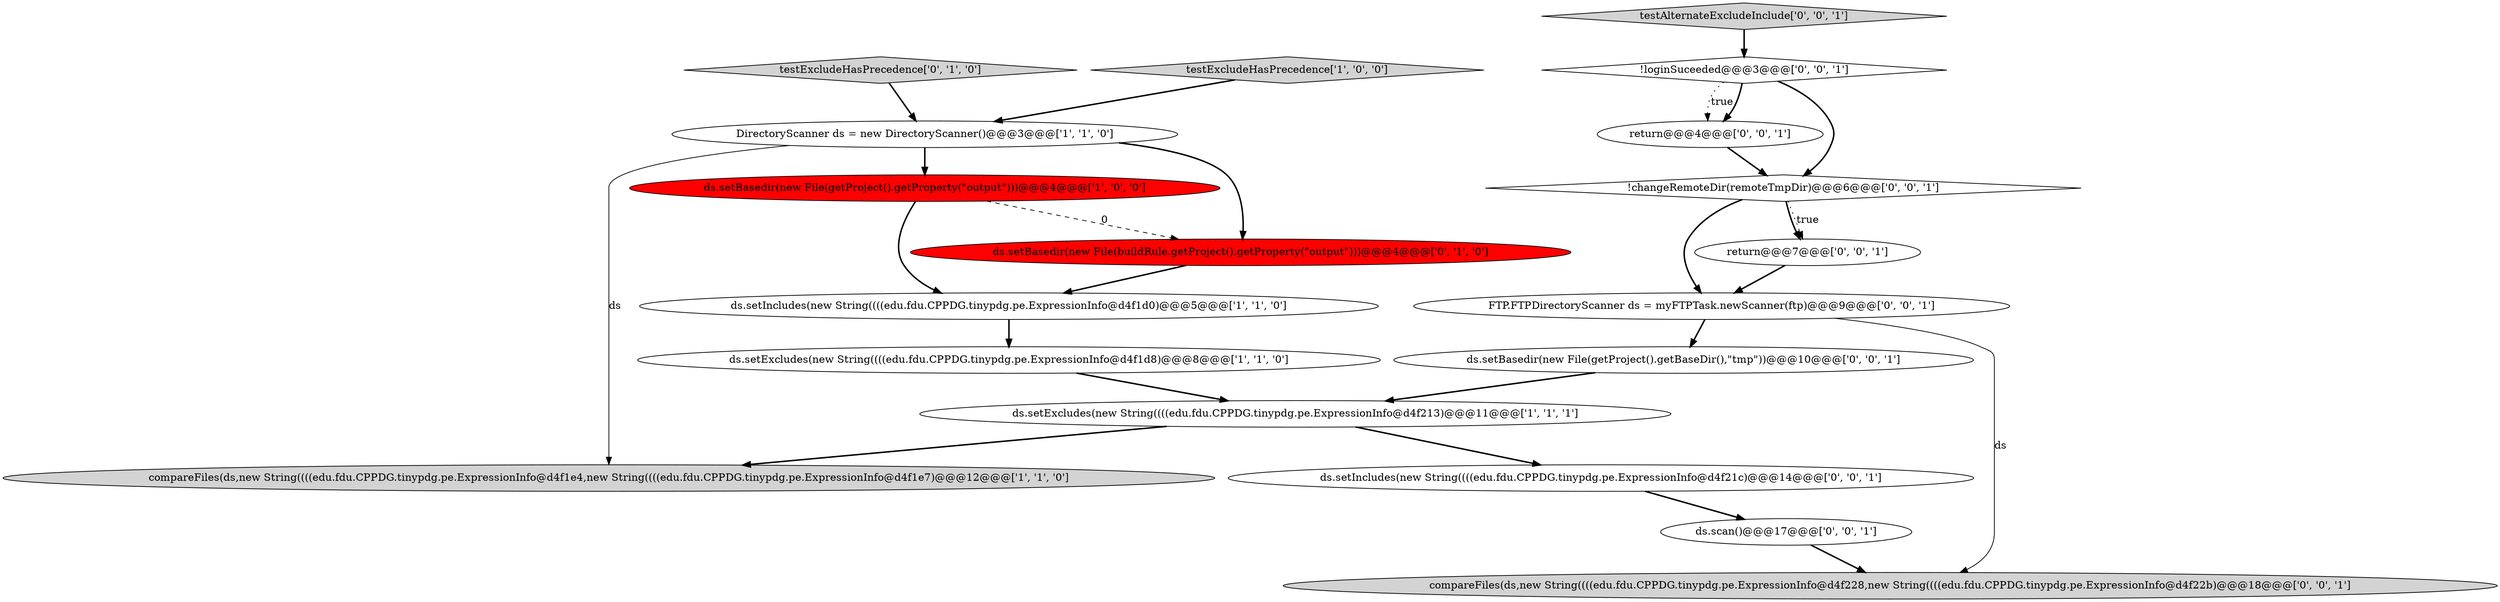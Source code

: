 digraph {
13 [style = filled, label = "FTP.FTPDirectoryScanner ds = myFTPTask.newScanner(ftp)@@@9@@@['0', '0', '1']", fillcolor = white, shape = ellipse image = "AAA0AAABBB3BBB"];
0 [style = filled, label = "testExcludeHasPrecedence['1', '0', '0']", fillcolor = lightgray, shape = diamond image = "AAA0AAABBB1BBB"];
9 [style = filled, label = "!loginSuceeded@@@3@@@['0', '0', '1']", fillcolor = white, shape = diamond image = "AAA0AAABBB3BBB"];
12 [style = filled, label = "return@@@4@@@['0', '0', '1']", fillcolor = white, shape = ellipse image = "AAA0AAABBB3BBB"];
14 [style = filled, label = "ds.setIncludes(new String((((edu.fdu.CPPDG.tinypdg.pe.ExpressionInfo@d4f21c)@@@14@@@['0', '0', '1']", fillcolor = white, shape = ellipse image = "AAA0AAABBB3BBB"];
16 [style = filled, label = "ds.setBasedir(new File(getProject().getBaseDir(),\"tmp\"))@@@10@@@['0', '0', '1']", fillcolor = white, shape = ellipse image = "AAA0AAABBB3BBB"];
8 [style = filled, label = "testExcludeHasPrecedence['0', '1', '0']", fillcolor = lightgray, shape = diamond image = "AAA0AAABBB2BBB"];
15 [style = filled, label = "testAlternateExcludeInclude['0', '0', '1']", fillcolor = lightgray, shape = diamond image = "AAA0AAABBB3BBB"];
4 [style = filled, label = "ds.setBasedir(new File(getProject().getProperty(\"output\")))@@@4@@@['1', '0', '0']", fillcolor = red, shape = ellipse image = "AAA1AAABBB1BBB"];
3 [style = filled, label = "DirectoryScanner ds = new DirectoryScanner()@@@3@@@['1', '1', '0']", fillcolor = white, shape = ellipse image = "AAA0AAABBB1BBB"];
11 [style = filled, label = "!changeRemoteDir(remoteTmpDir)@@@6@@@['0', '0', '1']", fillcolor = white, shape = diamond image = "AAA0AAABBB3BBB"];
1 [style = filled, label = "ds.setIncludes(new String((((edu.fdu.CPPDG.tinypdg.pe.ExpressionInfo@d4f1d0)@@@5@@@['1', '1', '0']", fillcolor = white, shape = ellipse image = "AAA0AAABBB1BBB"];
6 [style = filled, label = "compareFiles(ds,new String((((edu.fdu.CPPDG.tinypdg.pe.ExpressionInfo@d4f1e4,new String((((edu.fdu.CPPDG.tinypdg.pe.ExpressionInfo@d4f1e7)@@@12@@@['1', '1', '0']", fillcolor = lightgray, shape = ellipse image = "AAA0AAABBB1BBB"];
18 [style = filled, label = "compareFiles(ds,new String((((edu.fdu.CPPDG.tinypdg.pe.ExpressionInfo@d4f228,new String((((edu.fdu.CPPDG.tinypdg.pe.ExpressionInfo@d4f22b)@@@18@@@['0', '0', '1']", fillcolor = lightgray, shape = ellipse image = "AAA0AAABBB3BBB"];
5 [style = filled, label = "ds.setExcludes(new String((((edu.fdu.CPPDG.tinypdg.pe.ExpressionInfo@d4f213)@@@11@@@['1', '1', '1']", fillcolor = white, shape = ellipse image = "AAA0AAABBB1BBB"];
7 [style = filled, label = "ds.setBasedir(new File(buildRule.getProject().getProperty(\"output\")))@@@4@@@['0', '1', '0']", fillcolor = red, shape = ellipse image = "AAA1AAABBB2BBB"];
17 [style = filled, label = "ds.scan()@@@17@@@['0', '0', '1']", fillcolor = white, shape = ellipse image = "AAA0AAABBB3BBB"];
10 [style = filled, label = "return@@@7@@@['0', '0', '1']", fillcolor = white, shape = ellipse image = "AAA0AAABBB3BBB"];
2 [style = filled, label = "ds.setExcludes(new String((((edu.fdu.CPPDG.tinypdg.pe.ExpressionInfo@d4f1d8)@@@8@@@['1', '1', '0']", fillcolor = white, shape = ellipse image = "AAA0AAABBB1BBB"];
0->3 [style = bold, label=""];
9->12 [style = dotted, label="true"];
7->1 [style = bold, label=""];
9->11 [style = bold, label=""];
11->10 [style = dotted, label="true"];
8->3 [style = bold, label=""];
12->11 [style = bold, label=""];
14->17 [style = bold, label=""];
5->14 [style = bold, label=""];
3->4 [style = bold, label=""];
13->16 [style = bold, label=""];
3->6 [style = solid, label="ds"];
5->6 [style = bold, label=""];
10->13 [style = bold, label=""];
3->7 [style = bold, label=""];
11->10 [style = bold, label=""];
15->9 [style = bold, label=""];
4->7 [style = dashed, label="0"];
11->13 [style = bold, label=""];
16->5 [style = bold, label=""];
1->2 [style = bold, label=""];
4->1 [style = bold, label=""];
9->12 [style = bold, label=""];
13->18 [style = solid, label="ds"];
17->18 [style = bold, label=""];
2->5 [style = bold, label=""];
}
